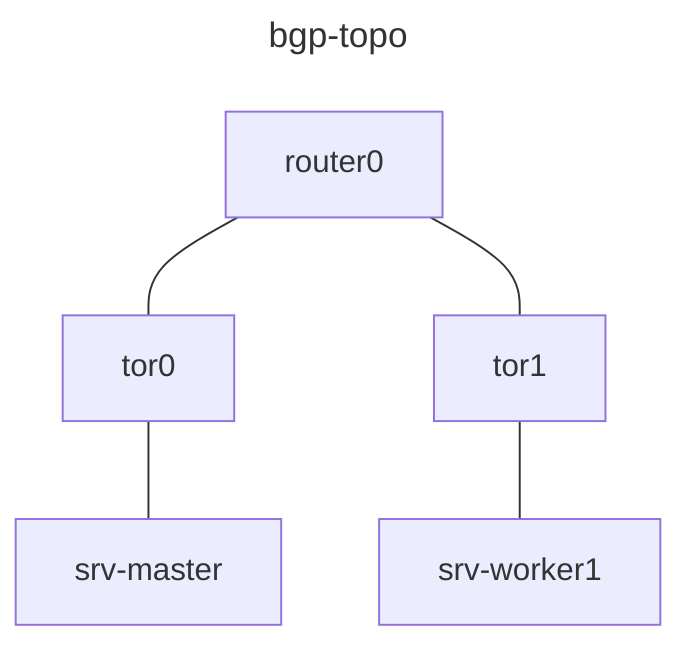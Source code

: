 ---
title: bgp-topo
---
graph TD
  router0---tor0
  router0---tor1
  tor0---srv-master
  tor1---srv-worker1